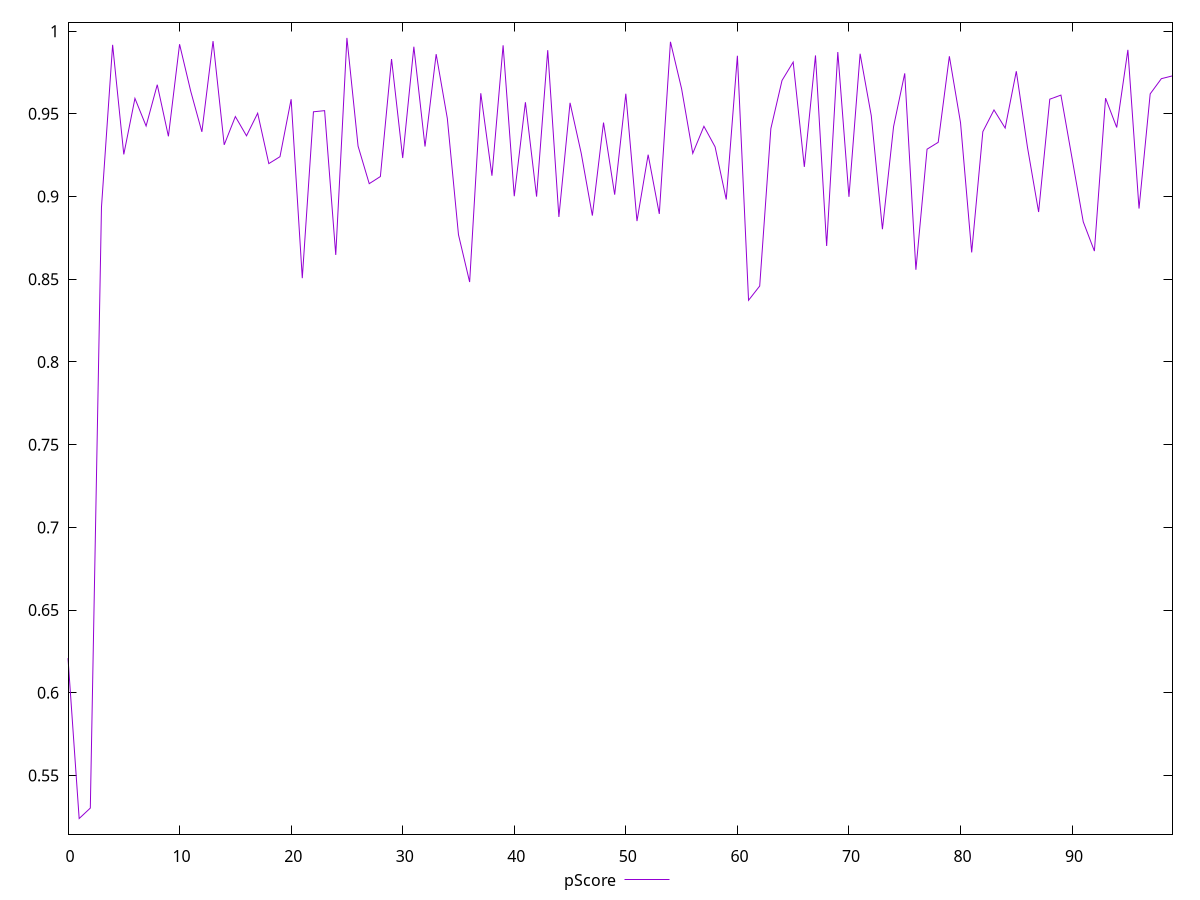 reset

$pScore <<EOF
0 0.6209287950044001
1 0.5239881933304036
2 0.5303063767109489
3 0.8935469703672374
4 0.99171572191798
5 0.9254781126170377
6 0.9593331570956058
7 0.9426471316940861
8 0.9676079400349729
9 0.9364114573226098
10 0.9920806586698148
11 0.9636866231835791
12 0.9391139003825253
13 0.9939798234792171
14 0.9312639165090804
15 0.9483629688351083
16 0.9367157243247382
17 0.9503816698532419
18 0.9199166911714743
19 0.9241070461873377
20 0.9588470043422554
21 0.8506714847929987
22 0.9512432676651856
23 0.9519316718753565
24 0.8647071465761149
25 0.9959086895152738
26 0.9304886046140948
27 0.9077906224147259
28 0.9121121824391397
29 0.9831430462038033
30 0.9233139234707958
31 0.9905636080859388
32 0.9302255358056326
33 0.9860829160460425
34 0.947248034827969
35 0.8769251131411211
36 0.8483274962115588
37 0.9624467604181399
38 0.9125935628355865
39 0.9914441361004821
40 0.9002148077733237
41 0.9570215771599607
42 0.8999686602596746
43 0.9884896789792164
44 0.8876806510683483
45 0.9566596076095701
46 0.9262326112647753
47 0.888487351623237
48 0.9447206537682762
49 0.9011384721405011
50 0.962151889625467
51 0.8851777094951281
52 0.925293333394379
53 0.8895009252142513
54 0.9935457046893574
55 0.9651101149549464
56 0.9260918857628084
57 0.9424755429526895
58 0.9300526487815237
59 0.8982476103719655
60 0.9851278190082708
61 0.8372933873343569
62 0.8459159723999949
63 0.9410983218426432
64 0.9701834452677737
65 0.9813034635610552
66 0.9179313657736075
67 0.9852995374476436
68 0.8701075013249303
69 0.9873532278821882
70 0.8998265847773177
71 0.9863353745688432
72 0.9488747513171928
73 0.8802654239049508
74 0.9423182280363703
75 0.9744697744392847
76 0.8557525364602894
77 0.9286318680817571
78 0.9327978498681269
79 0.9848108121421
80 0.9446765140888318
81 0.8662028398640252
82 0.9392277789720849
83 0.9523619996412536
84 0.9414065597249675
85 0.9757504400438928
86 0.9298087039169249
87 0.8906622456879761
88 0.9588603668601066
89 0.9613323928192168
91 0.8847443884290777
92 0.8670410189651725
93 0.959476133828948
94 0.9417653650329395
95 0.9886851385360322
96 0.8927445811269471
97 0.9620662025682741
98 0.9712599901488469
99 0.9729615667722846
EOF

set key outside below
set xrange [0:99]
set yrange [0.5145497834067062:1.0053470994389713]
set trange [0.5145497834067062:1.0053470994389713]
set terminal svg size 640, 500 enhanced background rgb 'white'
set output "report/report_00029_2021-02-24T13-36-40.390Z/mainthread-work-breakdown/samples/card/pScore/values.svg"

plot $pScore title "pScore" with line

reset
